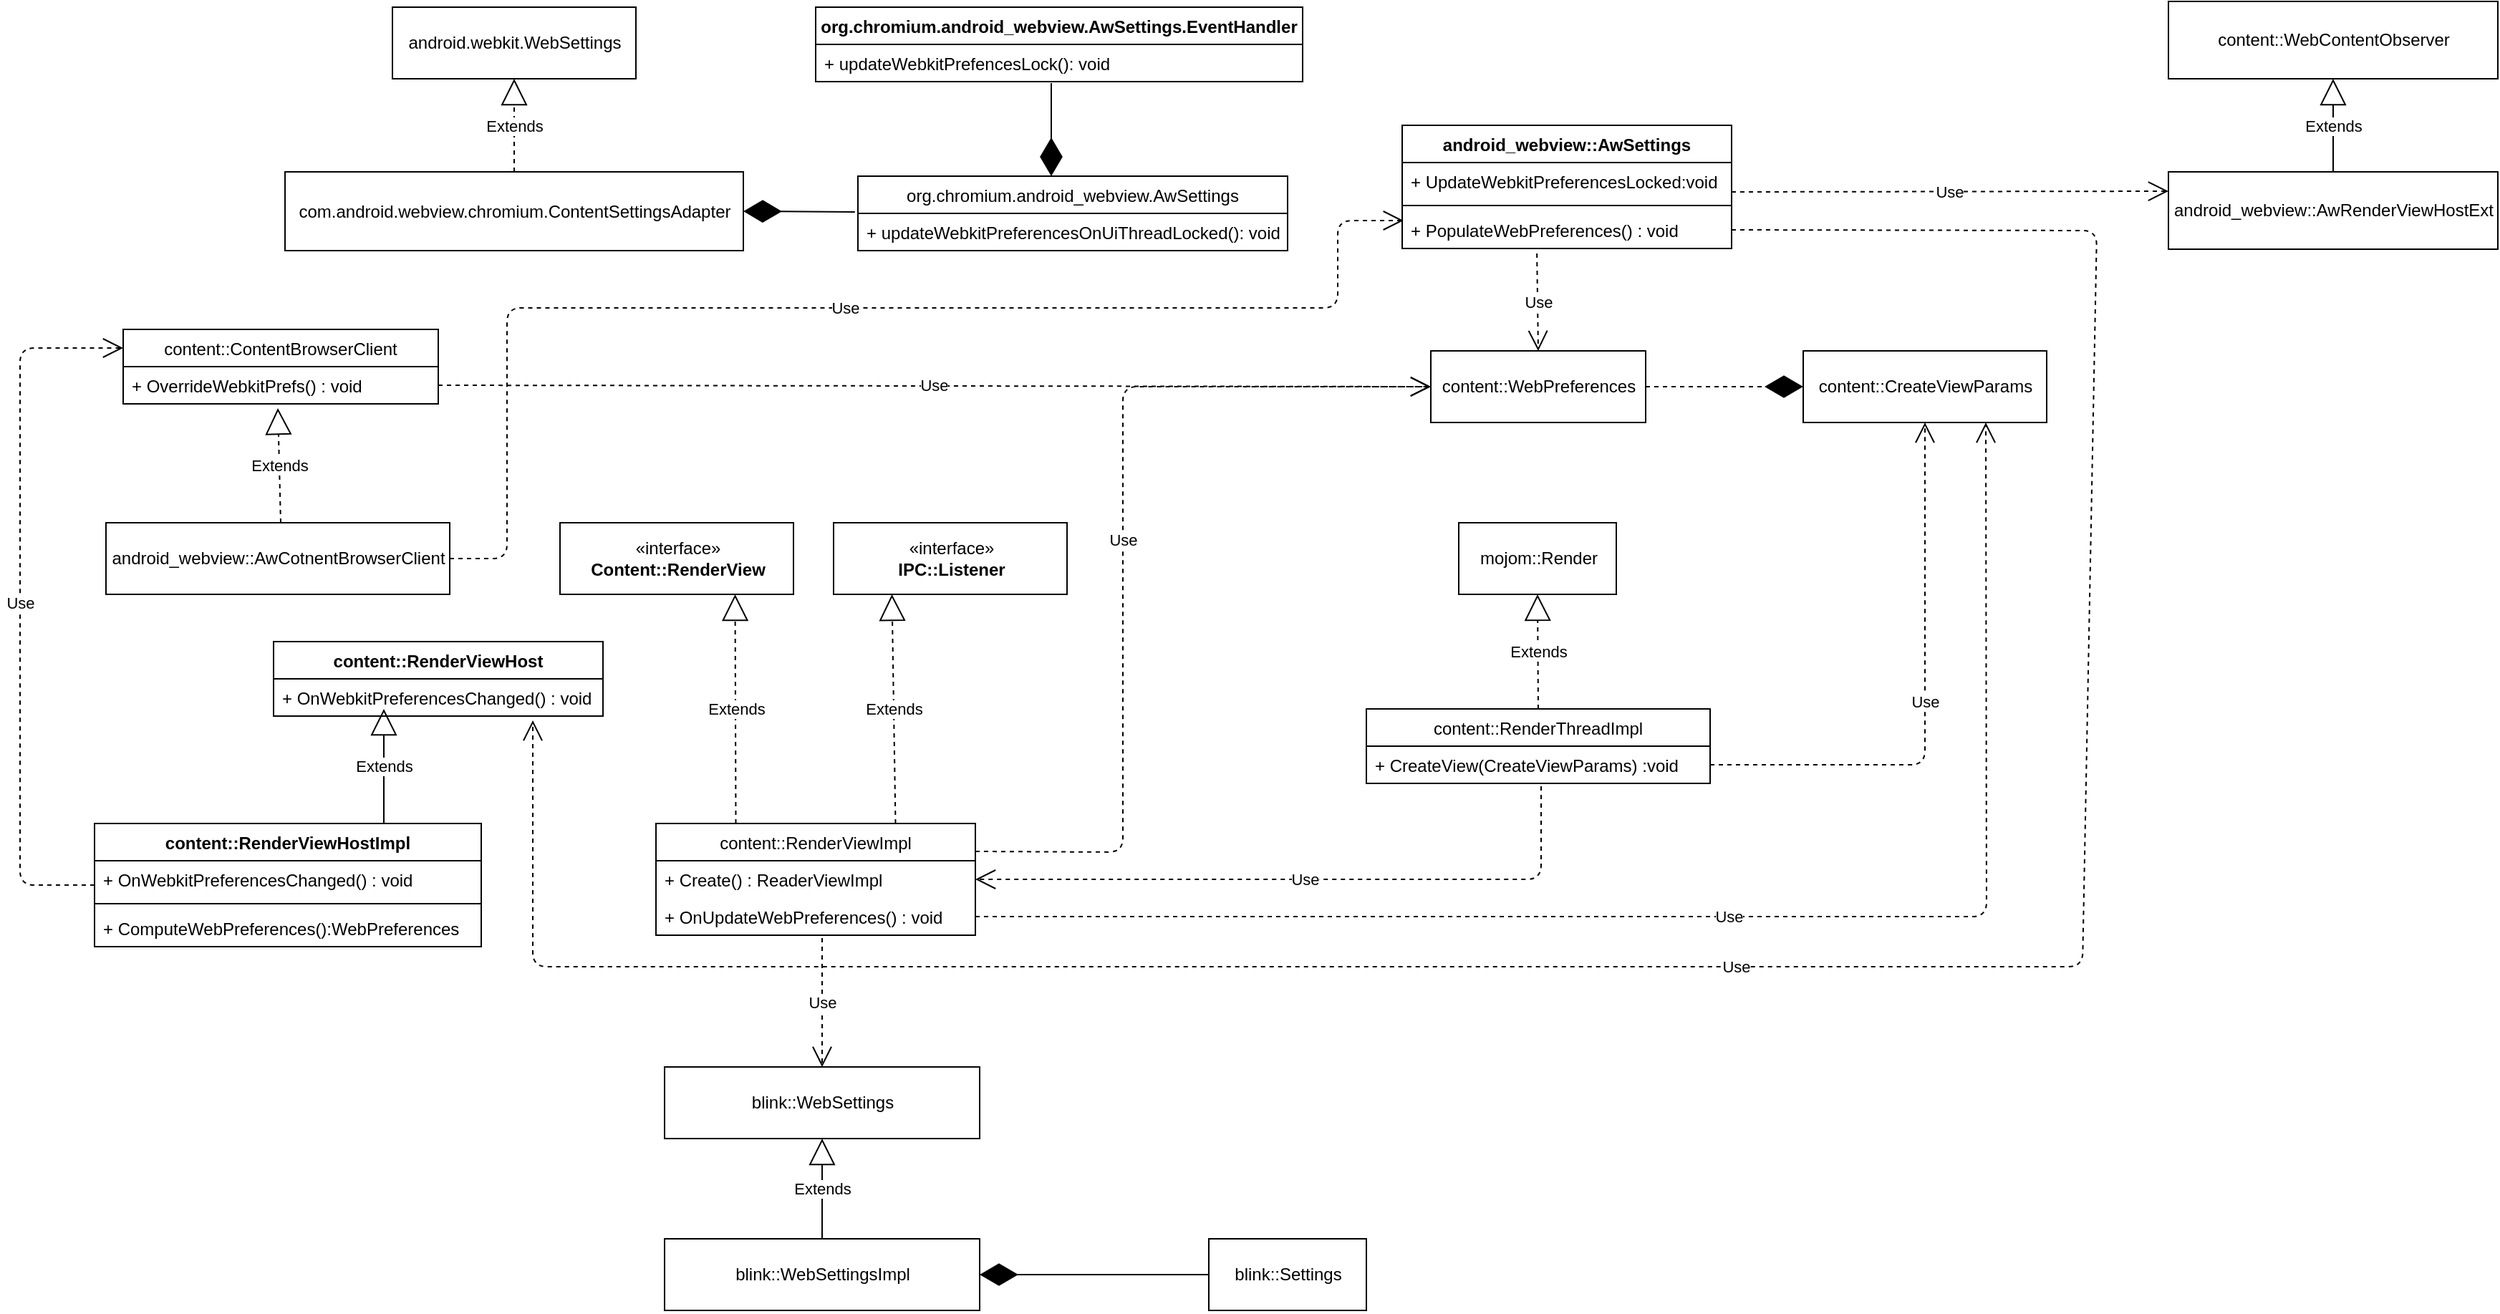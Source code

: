 <mxfile version="13.1.3">
    <diagram id="TQQULSVfMJWxAGPgkGVH" name="Page-1">
        <mxGraphModel dx="1947" dy="792" grid="1" gridSize="10" guides="1" tooltips="1" connect="1" arrows="1" fold="1" page="1" pageScale="1" pageWidth="827" pageHeight="1169" math="0" shadow="0">
            <root>
                <mxCell id="0"/>
                <mxCell id="1" parent="0"/>
                <mxCell id="6FwXy1JC-Eq9aqGfu0mz-1" value="android.webkit.WebSettings" style="html=1;fillColor=none;" parent="1" vertex="1">
                    <mxGeometry x="40" y="230" width="170" height="50" as="geometry"/>
                </mxCell>
                <mxCell id="6FwXy1JC-Eq9aqGfu0mz-2" value="com.android.webview.chromium.ContentSettingsAdapter" style="html=1;fillColor=none;" parent="1" vertex="1">
                    <mxGeometry x="-35" y="345" width="320" height="55" as="geometry"/>
                </mxCell>
                <mxCell id="6FwXy1JC-Eq9aqGfu0mz-3" value="content::WebPreferences" style="html=1;fillColor=none;" parent="1" vertex="1">
                    <mxGeometry x="765" y="470" width="150" height="50" as="geometry"/>
                </mxCell>
                <mxCell id="6FwXy1JC-Eq9aqGfu0mz-4" value="mojom::Render" style="html=1;fillColor=none;" parent="1" vertex="1">
                    <mxGeometry x="784.5" y="590" width="110" height="50" as="geometry"/>
                </mxCell>
                <mxCell id="6FwXy1JC-Eq9aqGfu0mz-5" value="Extends" style="endArrow=block;endSize=16;endFill=0;html=1;dashed=1;strokeWidth=1;entryX=0.5;entryY=1;entryDx=0;entryDy=0;exitX=0.5;exitY=0;exitDx=0;exitDy=0;" parent="1" source="6FwXy1JC-Eq9aqGfu0mz-10" target="6FwXy1JC-Eq9aqGfu0mz-4" edge="1">
                    <mxGeometry width="160" relative="1" as="geometry">
                        <mxPoint x="840" y="715" as="sourcePoint"/>
                        <mxPoint x="-45" y="795" as="targetPoint"/>
                    </mxGeometry>
                </mxCell>
                <mxCell id="6FwXy1JC-Eq9aqGfu0mz-6" value="content::CreateViewParams" style="html=1;fillColor=none;" parent="1" vertex="1">
                    <mxGeometry x="1025" y="470" width="170" height="50" as="geometry"/>
                </mxCell>
                <mxCell id="6FwXy1JC-Eq9aqGfu0mz-7" value="" style="endArrow=diamondThin;endFill=1;endSize=24;html=1;dashed=1;strokeWidth=1;entryX=0;entryY=0.5;entryDx=0;entryDy=0;exitX=1;exitY=0.5;exitDx=0;exitDy=0;" parent="1" source="6FwXy1JC-Eq9aqGfu0mz-3" target="6FwXy1JC-Eq9aqGfu0mz-6" edge="1">
                    <mxGeometry width="160" relative="1" as="geometry">
                        <mxPoint x="25" y="820" as="sourcePoint"/>
                        <mxPoint x="185" y="820" as="targetPoint"/>
                    </mxGeometry>
                </mxCell>
                <mxCell id="6FwXy1JC-Eq9aqGfu0mz-8" value="Use" style="endArrow=open;endSize=12;dashed=1;html=1;strokeWidth=1;entryX=0.5;entryY=1;entryDx=0;entryDy=0;exitX=1;exitY=0.5;exitDx=0;exitDy=0;" parent="1" source="6FwXy1JC-Eq9aqGfu0mz-11" target="6FwXy1JC-Eq9aqGfu0mz-6" edge="1">
                    <mxGeometry width="160" relative="1" as="geometry">
                        <mxPoint x="920" y="740" as="sourcePoint"/>
                        <mxPoint x="185" y="790" as="targetPoint"/>
                        <Array as="points">
                            <mxPoint x="1110" y="759"/>
                        </Array>
                    </mxGeometry>
                </mxCell>
                <mxCell id="6FwXy1JC-Eq9aqGfu0mz-9" value="android_webview::AwCotnentBrowserClient" style="html=1;fillColor=none;" parent="1" vertex="1">
                    <mxGeometry x="-160" y="590" width="240" height="50" as="geometry"/>
                </mxCell>
                <mxCell id="6FwXy1JC-Eq9aqGfu0mz-10" value="content::RenderThreadImpl" style="swimlane;fontStyle=0;childLayout=stackLayout;horizontal=1;startSize=26;fillColor=none;horizontalStack=0;resizeParent=1;resizeParentMax=0;resizeLast=0;collapsible=1;marginBottom=0;" parent="1" vertex="1">
                    <mxGeometry x="720" y="720" width="240" height="52" as="geometry"/>
                </mxCell>
                <mxCell id="6FwXy1JC-Eq9aqGfu0mz-11" value="+ CreateView(CreateViewParams) :void" style="text;strokeColor=none;fillColor=none;align=left;verticalAlign=top;spacingLeft=4;spacingRight=4;overflow=hidden;rotatable=0;points=[[0,0.5],[1,0.5]];portConstraint=eastwest;" parent="6FwXy1JC-Eq9aqGfu0mz-10" vertex="1">
                    <mxGeometry y="26" width="240" height="26" as="geometry"/>
                </mxCell>
                <mxCell id="6FwXy1JC-Eq9aqGfu0mz-12" value="«interface»&lt;br&gt;&lt;b&gt;Content::RenderView&lt;/b&gt;" style="html=1;fillColor=none;" parent="1" vertex="1">
                    <mxGeometry x="157" y="590" width="163" height="50" as="geometry"/>
                </mxCell>
                <mxCell id="6FwXy1JC-Eq9aqGfu0mz-13" value="«interface»&lt;br&gt;&lt;b&gt;IPC::Listener&lt;/b&gt;" style="html=1;fillColor=none;" parent="1" vertex="1">
                    <mxGeometry x="348" y="590" width="163" height="50" as="geometry"/>
                </mxCell>
                <mxCell id="6FwXy1JC-Eq9aqGfu0mz-14" value="Extends" style="endArrow=block;endSize=16;endFill=0;html=1;dashed=1;strokeWidth=1;entryX=0.75;entryY=1;entryDx=0;entryDy=0;exitX=0.25;exitY=0;exitDx=0;exitDy=0;" parent="1" source="6FwXy1JC-Eq9aqGfu0mz-16" target="6FwXy1JC-Eq9aqGfu0mz-12" edge="1">
                    <mxGeometry width="160" relative="1" as="geometry">
                        <mxPoint x="279" y="720" as="sourcePoint"/>
                        <mxPoint x="-33" y="800" as="targetPoint"/>
                    </mxGeometry>
                </mxCell>
                <mxCell id="6FwXy1JC-Eq9aqGfu0mz-15" value="Extends" style="endArrow=block;endSize=16;endFill=0;html=1;dashed=1;strokeWidth=1;entryX=0.25;entryY=1;entryDx=0;entryDy=0;exitX=0.75;exitY=0;exitDx=0;exitDy=0;" parent="1" source="6FwXy1JC-Eq9aqGfu0mz-16" target="6FwXy1JC-Eq9aqGfu0mz-13" edge="1">
                    <mxGeometry width="160" relative="1" as="geometry">
                        <mxPoint x="389" y="720" as="sourcePoint"/>
                        <mxPoint x="249" y="650" as="targetPoint"/>
                    </mxGeometry>
                </mxCell>
                <mxCell id="6FwXy1JC-Eq9aqGfu0mz-16" value="content::RenderViewImpl" style="swimlane;fontStyle=0;childLayout=stackLayout;horizontal=1;startSize=26;fillColor=none;horizontalStack=0;resizeParent=1;resizeParentMax=0;resizeLast=0;collapsible=1;marginBottom=0;" parent="1" vertex="1">
                    <mxGeometry x="224" y="800" width="223" height="78" as="geometry"/>
                </mxCell>
                <mxCell id="6FwXy1JC-Eq9aqGfu0mz-17" value="+ Create() : ReaderViewImpl" style="text;strokeColor=none;fillColor=none;align=left;verticalAlign=top;spacingLeft=4;spacingRight=4;overflow=hidden;rotatable=0;points=[[0,0.5],[1,0.5]];portConstraint=eastwest;" parent="6FwXy1JC-Eq9aqGfu0mz-16" vertex="1">
                    <mxGeometry y="26" width="223" height="26" as="geometry"/>
                </mxCell>
                <mxCell id="6FwXy1JC-Eq9aqGfu0mz-18" value="+ OnUpdateWebPreferences() : void" style="text;strokeColor=none;fillColor=none;align=left;verticalAlign=top;spacingLeft=4;spacingRight=4;overflow=hidden;rotatable=0;points=[[0,0.5],[1,0.5]];portConstraint=eastwest;" parent="6FwXy1JC-Eq9aqGfu0mz-16" vertex="1">
                    <mxGeometry y="52" width="223" height="26" as="geometry"/>
                </mxCell>
                <mxCell id="6FwXy1JC-Eq9aqGfu0mz-19" value="Use" style="endArrow=open;endSize=12;dashed=1;html=1;strokeWidth=1;entryX=0.75;entryY=1;entryDx=0;entryDy=0;exitX=1;exitY=0.5;exitDx=0;exitDy=0;" parent="1" source="6FwXy1JC-Eq9aqGfu0mz-18" target="6FwXy1JC-Eq9aqGfu0mz-6" edge="1">
                    <mxGeometry width="160" relative="1" as="geometry">
                        <mxPoint x="877" y="769" as="sourcePoint"/>
                        <mxPoint x="1065" y="530" as="targetPoint"/>
                        <Array as="points">
                            <mxPoint x="1153" y="865"/>
                        </Array>
                    </mxGeometry>
                </mxCell>
                <mxCell id="6FwXy1JC-Eq9aqGfu0mz-20" value="Use" style="endArrow=open;endSize=12;dashed=1;html=1;strokeWidth=1;entryX=0;entryY=0.5;entryDx=0;entryDy=0;exitX=1;exitY=0.25;exitDx=0;exitDy=0;" parent="1" source="6FwXy1JC-Eq9aqGfu0mz-16" target="6FwXy1JC-Eq9aqGfu0mz-3" edge="1">
                    <mxGeometry width="160" relative="1" as="geometry">
                        <mxPoint x="-30" y="900" as="sourcePoint"/>
                        <mxPoint x="130" y="900" as="targetPoint"/>
                        <Array as="points">
                            <mxPoint x="550" y="820"/>
                            <mxPoint x="550" y="495"/>
                        </Array>
                    </mxGeometry>
                </mxCell>
                <mxCell id="6FwXy1JC-Eq9aqGfu0mz-21" value="Use" style="endArrow=open;endSize=12;dashed=1;html=1;strokeWidth=1;entryX=1;entryY=0.5;entryDx=0;entryDy=0;" parent="1" target="6FwXy1JC-Eq9aqGfu0mz-17" edge="1">
                    <mxGeometry width="160" relative="1" as="geometry">
                        <mxPoint x="842" y="774" as="sourcePoint"/>
                        <mxPoint x="130" y="900" as="targetPoint"/>
                        <Array as="points">
                            <mxPoint x="842" y="839"/>
                        </Array>
                    </mxGeometry>
                </mxCell>
                <mxCell id="6FwXy1JC-Eq9aqGfu0mz-22" value="Use" style="endArrow=open;endSize=12;dashed=1;html=1;entryX=0.5;entryY=0;entryDx=0;entryDy=0;exitX=0.409;exitY=1.135;exitDx=0;exitDy=0;exitPerimeter=0;" parent="1" source="6FwXy1JC-Eq9aqGfu0mz-38" target="6FwXy1JC-Eq9aqGfu0mz-3" edge="1">
                    <mxGeometry width="160" relative="1" as="geometry">
                        <mxPoint x="840" y="395" as="sourcePoint"/>
                        <mxPoint x="55" y="900" as="targetPoint"/>
                    </mxGeometry>
                </mxCell>
                <mxCell id="6FwXy1JC-Eq9aqGfu0mz-23" value="Extends" style="endArrow=block;endSize=16;endFill=0;html=1;dashed=1;strokeWidth=1;exitX=0.5;exitY=0;exitDx=0;exitDy=0;" parent="1" edge="1">
                    <mxGeometry width="160" relative="1" as="geometry">
                        <mxPoint x="-38" y="590" as="sourcePoint"/>
                        <mxPoint x="-40" y="510" as="targetPoint"/>
                    </mxGeometry>
                </mxCell>
                <mxCell id="6FwXy1JC-Eq9aqGfu0mz-24" value="content::ContentBrowserClient" style="swimlane;fontStyle=0;childLayout=stackLayout;horizontal=1;startSize=26;fillColor=none;horizontalStack=0;resizeParent=1;resizeParentMax=0;resizeLast=0;collapsible=1;marginBottom=0;" parent="1" vertex="1">
                    <mxGeometry x="-148" y="455" width="220" height="52" as="geometry"/>
                </mxCell>
                <mxCell id="6FwXy1JC-Eq9aqGfu0mz-25" value="+ OverrideWebkitPrefs() : void" style="text;strokeColor=none;fillColor=none;align=left;verticalAlign=top;spacingLeft=4;spacingRight=4;overflow=hidden;rotatable=0;points=[[0,0.5],[1,0.5]];portConstraint=eastwest;" parent="6FwXy1JC-Eq9aqGfu0mz-24" vertex="1">
                    <mxGeometry y="26" width="220" height="26" as="geometry"/>
                </mxCell>
                <mxCell id="6FwXy1JC-Eq9aqGfu0mz-26" value="content::RenderViewHostImpl" style="swimlane;fontStyle=1;align=center;verticalAlign=top;childLayout=stackLayout;horizontal=1;startSize=26;horizontalStack=0;resizeParent=1;resizeParentMax=0;resizeLast=0;collapsible=1;marginBottom=0;" parent="1" vertex="1">
                    <mxGeometry x="-168" y="800" width="270" height="86" as="geometry"/>
                </mxCell>
                <mxCell id="6FwXy1JC-Eq9aqGfu0mz-27" value="+ OnWebkitPreferencesChanged() : void" style="text;strokeColor=none;fillColor=none;align=left;verticalAlign=top;spacingLeft=4;spacingRight=4;overflow=hidden;rotatable=0;points=[[0,0.5],[1,0.5]];portConstraint=eastwest;" parent="6FwXy1JC-Eq9aqGfu0mz-26" vertex="1">
                    <mxGeometry y="26" width="270" height="26" as="geometry"/>
                </mxCell>
                <mxCell id="6FwXy1JC-Eq9aqGfu0mz-28" value="" style="line;strokeWidth=1;fillColor=none;align=left;verticalAlign=middle;spacingTop=-1;spacingLeft=3;spacingRight=3;rotatable=0;labelPosition=right;points=[];portConstraint=eastwest;" parent="6FwXy1JC-Eq9aqGfu0mz-26" vertex="1">
                    <mxGeometry y="52" width="270" height="8" as="geometry"/>
                </mxCell>
                <mxCell id="6FwXy1JC-Eq9aqGfu0mz-29" value="+ ComputeWebPreferences():WebPreferences" style="text;strokeColor=none;fillColor=none;align=left;verticalAlign=top;spacingLeft=4;spacingRight=4;overflow=hidden;rotatable=0;points=[[0,0.5],[1,0.5]];portConstraint=eastwest;" parent="6FwXy1JC-Eq9aqGfu0mz-26" vertex="1">
                    <mxGeometry y="60" width="270" height="26" as="geometry"/>
                </mxCell>
                <mxCell id="6FwXy1JC-Eq9aqGfu0mz-30" value="Use" style="endArrow=open;endSize=12;dashed=1;html=1;exitX=1;exitY=0.5;exitDx=0;exitDy=0;entryX=0;entryY=0.5;entryDx=0;entryDy=0;" parent="1" source="6FwXy1JC-Eq9aqGfu0mz-25" target="6FwXy1JC-Eq9aqGfu0mz-3" edge="1">
                    <mxGeometry width="160" relative="1" as="geometry">
                        <mxPoint x="-210" y="910" as="sourcePoint"/>
                        <mxPoint x="700" y="490" as="targetPoint"/>
                    </mxGeometry>
                </mxCell>
                <mxCell id="6FwXy1JC-Eq9aqGfu0mz-31" value="content::RenderViewHost" style="swimlane;fontStyle=1;align=center;verticalAlign=top;childLayout=stackLayout;horizontal=1;startSize=26;horizontalStack=0;resizeParent=1;resizeParentMax=0;resizeLast=0;collapsible=1;marginBottom=0;" parent="1" vertex="1">
                    <mxGeometry x="-43" y="673" width="230" height="52" as="geometry"/>
                </mxCell>
                <mxCell id="6FwXy1JC-Eq9aqGfu0mz-32" value="+ OnWebkitPreferencesChanged() : void" style="text;strokeColor=none;fillColor=none;align=left;verticalAlign=top;spacingLeft=4;spacingRight=4;overflow=hidden;rotatable=0;points=[[0,0.5],[1,0.5]];portConstraint=eastwest;" parent="6FwXy1JC-Eq9aqGfu0mz-31" vertex="1">
                    <mxGeometry y="26" width="230" height="26" as="geometry"/>
                </mxCell>
                <mxCell id="6FwXy1JC-Eq9aqGfu0mz-33" value="Extends" style="endArrow=block;endSize=16;endFill=0;html=1;" parent="1" edge="1">
                    <mxGeometry width="160" relative="1" as="geometry">
                        <mxPoint x="34" y="800" as="sourcePoint"/>
                        <mxPoint x="34" y="720" as="targetPoint"/>
                    </mxGeometry>
                </mxCell>
                <mxCell id="6FwXy1JC-Eq9aqGfu0mz-34" value="Use" style="endArrow=open;endSize=12;dashed=1;html=1;entryX=0;entryY=0.25;entryDx=0;entryDy=0;exitX=0;exitY=0.5;exitDx=0;exitDy=0;" parent="1" source="6FwXy1JC-Eq9aqGfu0mz-26" target="6FwXy1JC-Eq9aqGfu0mz-24" edge="1">
                    <mxGeometry width="160" relative="1" as="geometry">
                        <mxPoint x="-170" y="910" as="sourcePoint"/>
                        <mxPoint x="-10" y="910" as="targetPoint"/>
                        <Array as="points">
                            <mxPoint x="-220" y="843"/>
                            <mxPoint x="-220" y="468"/>
                        </Array>
                    </mxGeometry>
                </mxCell>
                <mxCell id="6FwXy1JC-Eq9aqGfu0mz-35" value="android_webview::AwSettings" style="swimlane;fontStyle=1;align=center;verticalAlign=top;childLayout=stackLayout;horizontal=1;startSize=26;horizontalStack=0;resizeParent=1;resizeParentMax=0;resizeLast=0;collapsible=1;marginBottom=0;" parent="1" vertex="1">
                    <mxGeometry x="745" y="312.5" width="230" height="86" as="geometry"/>
                </mxCell>
                <mxCell id="6FwXy1JC-Eq9aqGfu0mz-36" value="+ UpdateWebkitPreferencesLocked:void" style="text;strokeColor=none;fillColor=none;align=left;verticalAlign=top;spacingLeft=4;spacingRight=4;overflow=hidden;rotatable=0;points=[[0,0.5],[1,0.5]];portConstraint=eastwest;" parent="6FwXy1JC-Eq9aqGfu0mz-35" vertex="1">
                    <mxGeometry y="26" width="230" height="26" as="geometry"/>
                </mxCell>
                <mxCell id="6FwXy1JC-Eq9aqGfu0mz-37" value="" style="line;strokeWidth=1;fillColor=none;align=left;verticalAlign=middle;spacingTop=-1;spacingLeft=3;spacingRight=3;rotatable=0;labelPosition=right;points=[];portConstraint=eastwest;" parent="6FwXy1JC-Eq9aqGfu0mz-35" vertex="1">
                    <mxGeometry y="52" width="230" height="8" as="geometry"/>
                </mxCell>
                <mxCell id="6FwXy1JC-Eq9aqGfu0mz-38" value="+ PopulateWebPreferences() : void" style="text;strokeColor=none;fillColor=none;align=left;verticalAlign=top;spacingLeft=4;spacingRight=4;overflow=hidden;rotatable=0;points=[[0,0.5],[1,0.5]];portConstraint=eastwest;" parent="6FwXy1JC-Eq9aqGfu0mz-35" vertex="1">
                    <mxGeometry y="60" width="230" height="26" as="geometry"/>
                </mxCell>
                <mxCell id="6FwXy1JC-Eq9aqGfu0mz-39" value="Use" style="endArrow=open;endSize=12;dashed=1;html=1;exitX=1;exitY=0.5;exitDx=0;exitDy=0;entryX=0.004;entryY=0.25;entryDx=0;entryDy=0;entryPerimeter=0;" parent="1" source="6FwXy1JC-Eq9aqGfu0mz-9" target="6FwXy1JC-Eq9aqGfu0mz-38" edge="1">
                    <mxGeometry width="160" relative="1" as="geometry">
                        <mxPoint x="82" y="504" as="sourcePoint"/>
                        <mxPoint x="690" y="380" as="targetPoint"/>
                        <Array as="points">
                            <mxPoint x="120" y="615"/>
                            <mxPoint x="120" y="440"/>
                            <mxPoint x="700" y="440"/>
                            <mxPoint x="700" y="379"/>
                        </Array>
                    </mxGeometry>
                </mxCell>
                <mxCell id="6FwXy1JC-Eq9aqGfu0mz-40" value="org.chromium.android_webview.AwSettings.EventHandler" style="swimlane;fontStyle=1;align=center;verticalAlign=top;childLayout=stackLayout;horizontal=1;startSize=26;horizontalStack=0;resizeParent=1;resizeParentMax=0;resizeLast=0;collapsible=1;marginBottom=0;" parent="1" vertex="1">
                    <mxGeometry x="335.5" y="230" width="340" height="52" as="geometry"/>
                </mxCell>
                <mxCell id="6FwXy1JC-Eq9aqGfu0mz-41" value="+ updateWebkitPrefencesLock(): void" style="text;strokeColor=none;fillColor=none;align=left;verticalAlign=top;spacingLeft=4;spacingRight=4;overflow=hidden;rotatable=0;points=[[0,0.5],[1,0.5]];portConstraint=eastwest;" parent="6FwXy1JC-Eq9aqGfu0mz-40" vertex="1">
                    <mxGeometry y="26" width="340" height="26" as="geometry"/>
                </mxCell>
                <mxCell id="6FwXy1JC-Eq9aqGfu0mz-42" value="" style="endArrow=diamondThin;endFill=1;endSize=24;html=1;entryX=0.5;entryY=0;entryDx=0;entryDy=0;" parent="1" edge="1">
                    <mxGeometry width="160" relative="1" as="geometry">
                        <mxPoint x="500" y="283" as="sourcePoint"/>
                        <mxPoint x="500" y="348" as="targetPoint"/>
                    </mxGeometry>
                </mxCell>
                <mxCell id="6FwXy1JC-Eq9aqGfu0mz-43" value="org.chromium.android_webview.AwSettings" style="swimlane;fontStyle=0;childLayout=stackLayout;horizontal=1;startSize=26;fillColor=none;horizontalStack=0;resizeParent=1;resizeParentMax=0;resizeLast=0;collapsible=1;marginBottom=0;" parent="1" vertex="1">
                    <mxGeometry x="365" y="348" width="300" height="52" as="geometry"/>
                </mxCell>
                <mxCell id="6FwXy1JC-Eq9aqGfu0mz-44" value="+ updateWebkitPreferencesOnUiThreadLocked(): void" style="text;strokeColor=none;fillColor=none;align=left;verticalAlign=top;spacingLeft=4;spacingRight=4;overflow=hidden;rotatable=0;points=[[0,0.5],[1,0.5]];portConstraint=eastwest;" parent="6FwXy1JC-Eq9aqGfu0mz-43" vertex="1">
                    <mxGeometry y="26" width="300" height="26" as="geometry"/>
                </mxCell>
                <mxCell id="6FwXy1JC-Eq9aqGfu0mz-45" value="" style="endArrow=diamondThin;endFill=1;endSize=24;html=1;entryX=1;entryY=0.5;entryDx=0;entryDy=0;exitX=-0.007;exitY=-0.038;exitDx=0;exitDy=0;exitPerimeter=0;" parent="1" source="6FwXy1JC-Eq9aqGfu0mz-44" target="6FwXy1JC-Eq9aqGfu0mz-2" edge="1">
                    <mxGeometry width="160" relative="1" as="geometry">
                        <mxPoint x="90" y="910" as="sourcePoint"/>
                        <mxPoint x="250" y="910" as="targetPoint"/>
                    </mxGeometry>
                </mxCell>
                <mxCell id="6FwXy1JC-Eq9aqGfu0mz-46" value="Extends" style="endArrow=block;endSize=16;endFill=0;html=1;dashed=1;strokeWidth=1;entryX=0.5;entryY=1;entryDx=0;entryDy=0;exitX=0.5;exitY=0;exitDx=0;exitDy=0;" parent="1" source="6FwXy1JC-Eq9aqGfu0mz-2" target="6FwXy1JC-Eq9aqGfu0mz-1" edge="1">
                    <mxGeometry width="160" relative="1" as="geometry">
                        <mxPoint x="401" y="810" as="sourcePoint"/>
                        <mxPoint x="399" y="650" as="targetPoint"/>
                    </mxGeometry>
                </mxCell>
                <mxCell id="6FwXy1JC-Eq9aqGfu0mz-47" value="Use" style="endArrow=open;endSize=12;dashed=1;html=1;entryX=0.787;entryY=1.115;entryDx=0;entryDy=0;entryPerimeter=0;exitX=1;exitY=0.5;exitDx=0;exitDy=0;" parent="1" source="6FwXy1JC-Eq9aqGfu0mz-38" target="6FwXy1JC-Eq9aqGfu0mz-32" edge="1">
                    <mxGeometry width="160" relative="1" as="geometry">
                        <mxPoint x="-230" y="910" as="sourcePoint"/>
                        <mxPoint x="-70" y="910" as="targetPoint"/>
                        <Array as="points">
                            <mxPoint x="1230" y="386"/>
                            <mxPoint x="1220" y="900"/>
                            <mxPoint x="138" y="900"/>
                        </Array>
                    </mxGeometry>
                </mxCell>
                <mxCell id="6FwXy1JC-Eq9aqGfu0mz-48" value="android_webview::AwRenderViewHostExt" style="html=1;fillColor=none;" parent="1" vertex="1">
                    <mxGeometry x="1280" y="345" width="230" height="54" as="geometry"/>
                </mxCell>
                <mxCell id="6FwXy1JC-Eq9aqGfu0mz-49" value="content::WebContentObserver" style="html=1;fillColor=none;" parent="1" vertex="1">
                    <mxGeometry x="1280" y="226" width="230" height="54" as="geometry"/>
                </mxCell>
                <mxCell id="6FwXy1JC-Eq9aqGfu0mz-50" value="Extends" style="endArrow=block;endSize=16;endFill=0;html=1;entryX=0.5;entryY=1;entryDx=0;entryDy=0;exitX=0.5;exitY=0;exitDx=0;exitDy=0;" parent="1" source="6FwXy1JC-Eq9aqGfu0mz-48" target="6FwXy1JC-Eq9aqGfu0mz-49" edge="1">
                    <mxGeometry width="160" relative="1" as="geometry">
                        <mxPoint x="280" y="940" as="sourcePoint"/>
                        <mxPoint x="440" y="940" as="targetPoint"/>
                    </mxGeometry>
                </mxCell>
                <mxCell id="6FwXy1JC-Eq9aqGfu0mz-51" value="Use" style="endArrow=open;endSize=12;dashed=1;html=1;entryX=0;entryY=0.25;entryDx=0;entryDy=0;" parent="1" target="6FwXy1JC-Eq9aqGfu0mz-48" edge="1">
                    <mxGeometry width="160" relative="1" as="geometry">
                        <mxPoint x="975" y="359" as="sourcePoint"/>
                        <mxPoint x="1240" y="352" as="targetPoint"/>
                    </mxGeometry>
                </mxCell>
                <mxCell id="6FwXy1JC-Eq9aqGfu0mz-52" value="Use" style="endArrow=open;endSize=12;dashed=1;html=1;fontColor=#000000;entryX=0.5;entryY=0;entryDx=0;entryDy=0;" parent="1" target="6FwXy1JC-Eq9aqGfu0mz-53" edge="1">
                    <mxGeometry width="160" relative="1" as="geometry">
                        <mxPoint x="340" y="880" as="sourcePoint"/>
                        <mxPoint x="160" y="980" as="targetPoint"/>
                    </mxGeometry>
                </mxCell>
                <mxCell id="6FwXy1JC-Eq9aqGfu0mz-53" value="blink::WebSettings" style="html=1;labelBackgroundColor=none;fontColor=#000000;fillColor=none;" parent="1" vertex="1">
                    <mxGeometry x="230" y="970" width="220" height="50" as="geometry"/>
                </mxCell>
                <mxCell id="6FwXy1JC-Eq9aqGfu0mz-54" value="blink::WebSettingsImpl" style="html=1;labelBackgroundColor=none;fontColor=#000000;fillColor=none;" parent="1" vertex="1">
                    <mxGeometry x="230" y="1090" width="220" height="50" as="geometry"/>
                </mxCell>
                <mxCell id="6FwXy1JC-Eq9aqGfu0mz-55" value="Extends" style="endArrow=block;endSize=16;endFill=0;html=1;fontColor=#000000;entryX=0.5;entryY=1;entryDx=0;entryDy=0;exitX=0.5;exitY=0;exitDx=0;exitDy=0;" parent="1" source="6FwXy1JC-Eq9aqGfu0mz-54" target="6FwXy1JC-Eq9aqGfu0mz-53" edge="1">
                    <mxGeometry width="160" relative="1" as="geometry">
                        <mxPoint x="-230" y="1160" as="sourcePoint"/>
                        <mxPoint x="-70" y="1160" as="targetPoint"/>
                    </mxGeometry>
                </mxCell>
                <mxCell id="6FwXy1JC-Eq9aqGfu0mz-56" value="" style="endArrow=diamondThin;endFill=1;endSize=24;html=1;fontColor=#000000;entryX=1;entryY=0.5;entryDx=0;entryDy=0;" parent="1" source="6FwXy1JC-Eq9aqGfu0mz-57" target="6FwXy1JC-Eq9aqGfu0mz-54" edge="1">
                    <mxGeometry width="160" relative="1" as="geometry">
                        <mxPoint x="610" y="1115" as="sourcePoint"/>
                        <mxPoint x="-70" y="1160" as="targetPoint"/>
                    </mxGeometry>
                </mxCell>
                <mxCell id="6FwXy1JC-Eq9aqGfu0mz-57" value="blink::Settings" style="html=1;labelBackgroundColor=none;fontColor=#000000;fillColor=none;" parent="1" vertex="1">
                    <mxGeometry x="610" y="1090" width="110" height="50" as="geometry"/>
                </mxCell>
            </root>
        </mxGraphModel>
    </diagram>
</mxfile>